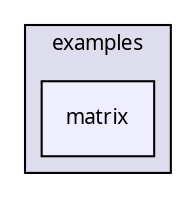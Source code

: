 digraph "matrix" {
  compound=true
  node [ fontsize="10", fontname="FreeSans.ttf"];
  edge [ labelfontsize="10", labelfontname="FreeSans.ttf"];
  subgraph clusterdir_c338a0fe4a5498415556b59ba12fd991 {
    graph [ bgcolor="#ddddee", pencolor="black", label="examples" fontname="FreeSans.ttf", fontsize="10", URL="dir_c338a0fe4a5498415556b59ba12fd991.html"]
  dir_b91da69c1ba929b3f6f00a89d59053c0 [shape=box, label="matrix", style="filled", fillcolor="#eeeeff", pencolor="black", URL="dir_b91da69c1ba929b3f6f00a89d59053c0.html"];
  }
}
